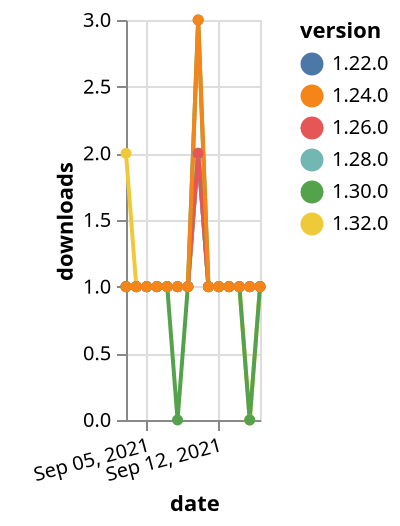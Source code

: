 {"$schema": "https://vega.github.io/schema/vega-lite/v5.json", "description": "A simple bar chart with embedded data.", "data": {"values": [{"date": "2021-09-03", "total": 115, "delta": 2, "version": "1.32.0"}, {"date": "2021-09-04", "total": 116, "delta": 1, "version": "1.32.0"}, {"date": "2021-09-05", "total": 117, "delta": 1, "version": "1.32.0"}, {"date": "2021-09-06", "total": 118, "delta": 1, "version": "1.32.0"}, {"date": "2021-09-07", "total": 119, "delta": 1, "version": "1.32.0"}, {"date": "2021-09-08", "total": 120, "delta": 1, "version": "1.32.0"}, {"date": "2021-09-09", "total": 121, "delta": 1, "version": "1.32.0"}, {"date": "2021-09-10", "total": 123, "delta": 2, "version": "1.32.0"}, {"date": "2021-09-11", "total": 124, "delta": 1, "version": "1.32.0"}, {"date": "2021-09-12", "total": 125, "delta": 1, "version": "1.32.0"}, {"date": "2021-09-13", "total": 126, "delta": 1, "version": "1.32.0"}, {"date": "2021-09-14", "total": 127, "delta": 1, "version": "1.32.0"}, {"date": "2021-09-15", "total": 127, "delta": 0, "version": "1.32.0"}, {"date": "2021-09-16", "total": 128, "delta": 1, "version": "1.32.0"}, {"date": "2021-09-03", "total": 237, "delta": 1, "version": "1.22.0"}, {"date": "2021-09-04", "total": 238, "delta": 1, "version": "1.22.0"}, {"date": "2021-09-05", "total": 239, "delta": 1, "version": "1.22.0"}, {"date": "2021-09-06", "total": 240, "delta": 1, "version": "1.22.0"}, {"date": "2021-09-07", "total": 241, "delta": 1, "version": "1.22.0"}, {"date": "2021-09-08", "total": 242, "delta": 1, "version": "1.22.0"}, {"date": "2021-09-09", "total": 243, "delta": 1, "version": "1.22.0"}, {"date": "2021-09-10", "total": 245, "delta": 2, "version": "1.22.0"}, {"date": "2021-09-11", "total": 246, "delta": 1, "version": "1.22.0"}, {"date": "2021-09-12", "total": 247, "delta": 1, "version": "1.22.0"}, {"date": "2021-09-13", "total": 248, "delta": 1, "version": "1.22.0"}, {"date": "2021-09-14", "total": 249, "delta": 1, "version": "1.22.0"}, {"date": "2021-09-15", "total": 250, "delta": 1, "version": "1.22.0"}, {"date": "2021-09-16", "total": 251, "delta": 1, "version": "1.22.0"}, {"date": "2021-09-03", "total": 151, "delta": 1, "version": "1.28.0"}, {"date": "2021-09-04", "total": 152, "delta": 1, "version": "1.28.0"}, {"date": "2021-09-05", "total": 153, "delta": 1, "version": "1.28.0"}, {"date": "2021-09-06", "total": 154, "delta": 1, "version": "1.28.0"}, {"date": "2021-09-07", "total": 155, "delta": 1, "version": "1.28.0"}, {"date": "2021-09-08", "total": 156, "delta": 1, "version": "1.28.0"}, {"date": "2021-09-09", "total": 157, "delta": 1, "version": "1.28.0"}, {"date": "2021-09-10", "total": 159, "delta": 2, "version": "1.28.0"}, {"date": "2021-09-11", "total": 160, "delta": 1, "version": "1.28.0"}, {"date": "2021-09-12", "total": 161, "delta": 1, "version": "1.28.0"}, {"date": "2021-09-13", "total": 162, "delta": 1, "version": "1.28.0"}, {"date": "2021-09-14", "total": 163, "delta": 1, "version": "1.28.0"}, {"date": "2021-09-15", "total": 164, "delta": 1, "version": "1.28.0"}, {"date": "2021-09-16", "total": 165, "delta": 1, "version": "1.28.0"}, {"date": "2021-09-03", "total": 179, "delta": 1, "version": "1.26.0"}, {"date": "2021-09-04", "total": 180, "delta": 1, "version": "1.26.0"}, {"date": "2021-09-05", "total": 181, "delta": 1, "version": "1.26.0"}, {"date": "2021-09-06", "total": 182, "delta": 1, "version": "1.26.0"}, {"date": "2021-09-07", "total": 183, "delta": 1, "version": "1.26.0"}, {"date": "2021-09-08", "total": 184, "delta": 1, "version": "1.26.0"}, {"date": "2021-09-09", "total": 185, "delta": 1, "version": "1.26.0"}, {"date": "2021-09-10", "total": 187, "delta": 2, "version": "1.26.0"}, {"date": "2021-09-11", "total": 188, "delta": 1, "version": "1.26.0"}, {"date": "2021-09-12", "total": 189, "delta": 1, "version": "1.26.0"}, {"date": "2021-09-13", "total": 190, "delta": 1, "version": "1.26.0"}, {"date": "2021-09-14", "total": 191, "delta": 1, "version": "1.26.0"}, {"date": "2021-09-15", "total": 192, "delta": 1, "version": "1.26.0"}, {"date": "2021-09-16", "total": 193, "delta": 1, "version": "1.26.0"}, {"date": "2021-09-03", "total": 173, "delta": 1, "version": "1.30.0"}, {"date": "2021-09-04", "total": 174, "delta": 1, "version": "1.30.0"}, {"date": "2021-09-05", "total": 175, "delta": 1, "version": "1.30.0"}, {"date": "2021-09-06", "total": 176, "delta": 1, "version": "1.30.0"}, {"date": "2021-09-07", "total": 177, "delta": 1, "version": "1.30.0"}, {"date": "2021-09-08", "total": 177, "delta": 0, "version": "1.30.0"}, {"date": "2021-09-09", "total": 178, "delta": 1, "version": "1.30.0"}, {"date": "2021-09-10", "total": 181, "delta": 3, "version": "1.30.0"}, {"date": "2021-09-11", "total": 182, "delta": 1, "version": "1.30.0"}, {"date": "2021-09-12", "total": 183, "delta": 1, "version": "1.30.0"}, {"date": "2021-09-13", "total": 184, "delta": 1, "version": "1.30.0"}, {"date": "2021-09-14", "total": 185, "delta": 1, "version": "1.30.0"}, {"date": "2021-09-15", "total": 185, "delta": 0, "version": "1.30.0"}, {"date": "2021-09-16", "total": 186, "delta": 1, "version": "1.30.0"}, {"date": "2021-09-03", "total": 297, "delta": 1, "version": "1.24.0"}, {"date": "2021-09-04", "total": 298, "delta": 1, "version": "1.24.0"}, {"date": "2021-09-05", "total": 299, "delta": 1, "version": "1.24.0"}, {"date": "2021-09-06", "total": 300, "delta": 1, "version": "1.24.0"}, {"date": "2021-09-07", "total": 301, "delta": 1, "version": "1.24.0"}, {"date": "2021-09-08", "total": 302, "delta": 1, "version": "1.24.0"}, {"date": "2021-09-09", "total": 303, "delta": 1, "version": "1.24.0"}, {"date": "2021-09-10", "total": 306, "delta": 3, "version": "1.24.0"}, {"date": "2021-09-11", "total": 307, "delta": 1, "version": "1.24.0"}, {"date": "2021-09-12", "total": 308, "delta": 1, "version": "1.24.0"}, {"date": "2021-09-13", "total": 309, "delta": 1, "version": "1.24.0"}, {"date": "2021-09-14", "total": 310, "delta": 1, "version": "1.24.0"}, {"date": "2021-09-15", "total": 311, "delta": 1, "version": "1.24.0"}, {"date": "2021-09-16", "total": 312, "delta": 1, "version": "1.24.0"}]}, "width": "container", "mark": {"type": "line", "point": {"filled": true}}, "encoding": {"x": {"field": "date", "type": "temporal", "timeUnit": "yearmonthdate", "title": "date", "axis": {"labelAngle": -15}}, "y": {"field": "delta", "type": "quantitative", "title": "downloads"}, "color": {"field": "version", "type": "nominal"}, "tooltip": {"field": "delta"}}}